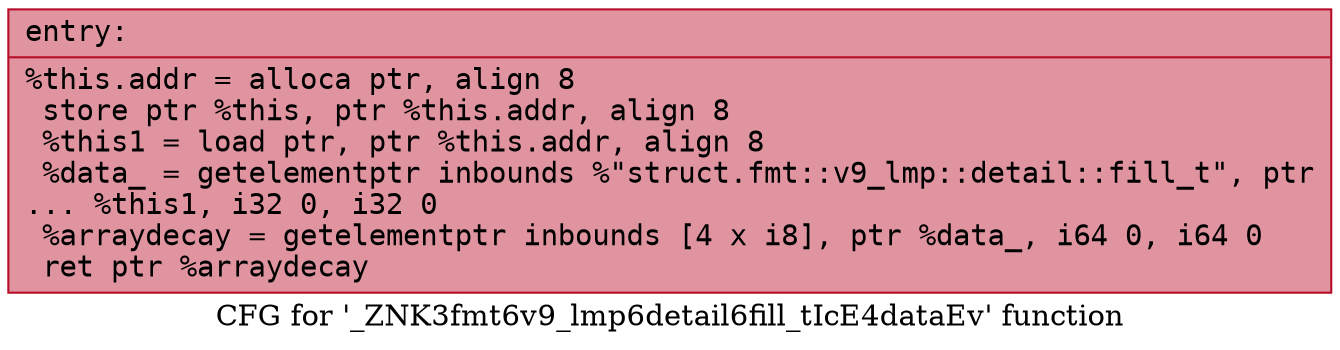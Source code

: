 digraph "CFG for '_ZNK3fmt6v9_lmp6detail6fill_tIcE4dataEv' function" {
	label="CFG for '_ZNK3fmt6v9_lmp6detail6fill_tIcE4dataEv' function";

	Node0x556bfeb950e0 [shape=record,color="#b70d28ff", style=filled, fillcolor="#b70d2870" fontname="Courier",label="{entry:\l|  %this.addr = alloca ptr, align 8\l  store ptr %this, ptr %this.addr, align 8\l  %this1 = load ptr, ptr %this.addr, align 8\l  %data_ = getelementptr inbounds %\"struct.fmt::v9_lmp::detail::fill_t\", ptr\l... %this1, i32 0, i32 0\l  %arraydecay = getelementptr inbounds [4 x i8], ptr %data_, i64 0, i64 0\l  ret ptr %arraydecay\l}"];
}
